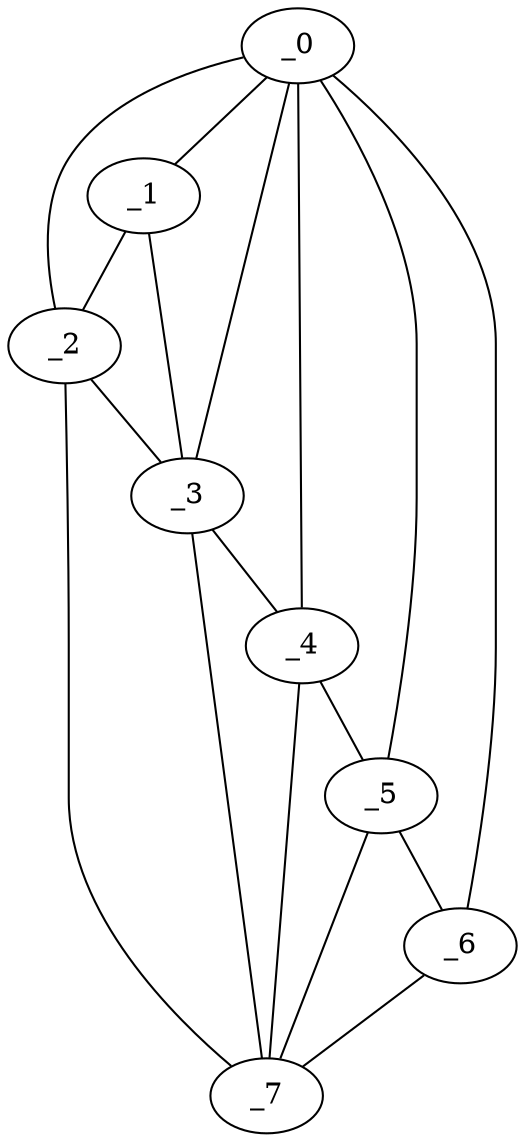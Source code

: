 graph "obj50__95.gxl" {
	_0	 [x=48,
		y=39];
	_1	 [x=71,
		y=18];
	_0 -- _1	 [valence=2];
	_2	 [x=73,
		y=10];
	_0 -- _2	 [valence=1];
	_3	 [x=83,
		y=39];
	_0 -- _3	 [valence=2];
	_4	 [x=94,
		y=85];
	_0 -- _4	 [valence=1];
	_5	 [x=94,
		y=106];
	_0 -- _5	 [valence=2];
	_6	 [x=96,
		y=116];
	_0 -- _6	 [valence=1];
	_1 -- _2	 [valence=1];
	_1 -- _3	 [valence=2];
	_2 -- _3	 [valence=2];
	_7	 [x=99,
		y=66];
	_2 -- _7	 [valence=1];
	_3 -- _4	 [valence=2];
	_3 -- _7	 [valence=1];
	_4 -- _5	 [valence=2];
	_4 -- _7	 [valence=1];
	_5 -- _6	 [valence=2];
	_5 -- _7	 [valence=2];
	_6 -- _7	 [valence=1];
}
